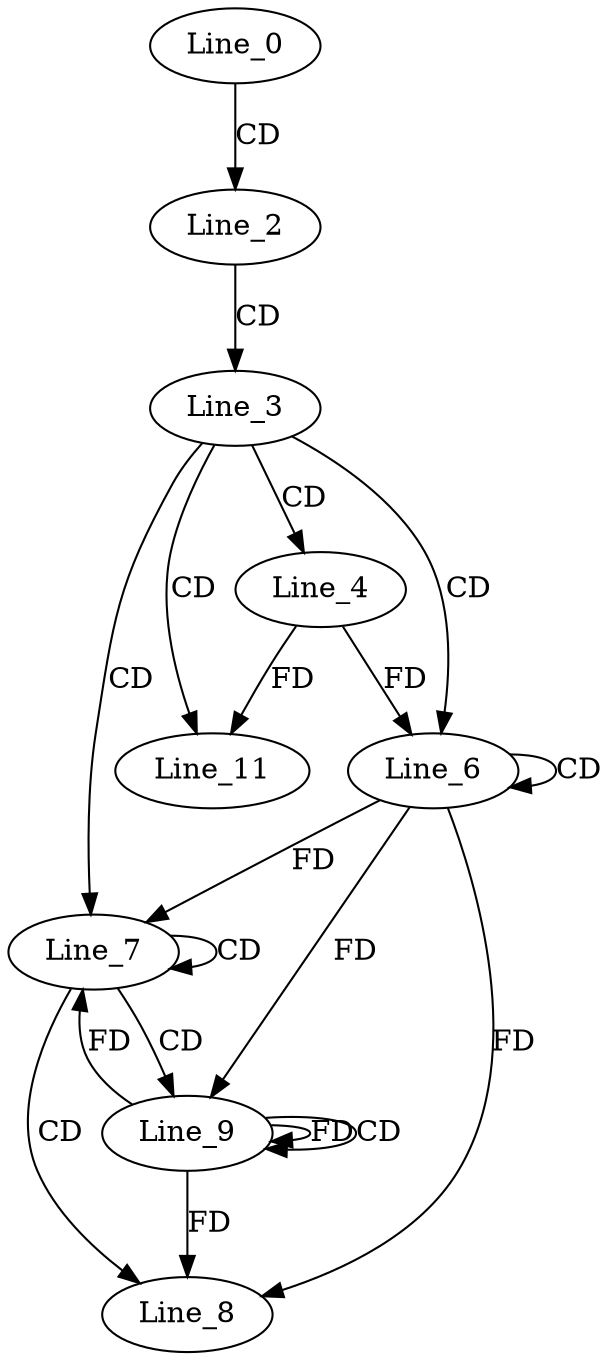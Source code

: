 digraph G {
  Line_0;
  Line_2;
  Line_3;
  Line_4;
  Line_6;
  Line_6;
  Line_7;
  Line_7;
  Line_8;
  Line_9;
  Line_9;
  Line_11;
  Line_0 -> Line_2 [ label="CD" ];
  Line_2 -> Line_3 [ label="CD" ];
  Line_3 -> Line_4 [ label="CD" ];
  Line_3 -> Line_6 [ label="CD" ];
  Line_6 -> Line_6 [ label="CD" ];
  Line_4 -> Line_6 [ label="FD" ];
  Line_3 -> Line_7 [ label="CD" ];
  Line_7 -> Line_7 [ label="CD" ];
  Line_6 -> Line_7 [ label="FD" ];
  Line_7 -> Line_8 [ label="CD" ];
  Line_6 -> Line_8 [ label="FD" ];
  Line_7 -> Line_9 [ label="CD" ];
  Line_9 -> Line_9 [ label="FD" ];
  Line_6 -> Line_9 [ label="FD" ];
  Line_9 -> Line_9 [ label="CD" ];
  Line_3 -> Line_11 [ label="CD" ];
  Line_4 -> Line_11 [ label="FD" ];
  Line_9 -> Line_7 [ label="FD" ];
  Line_9 -> Line_8 [ label="FD" ];
}
